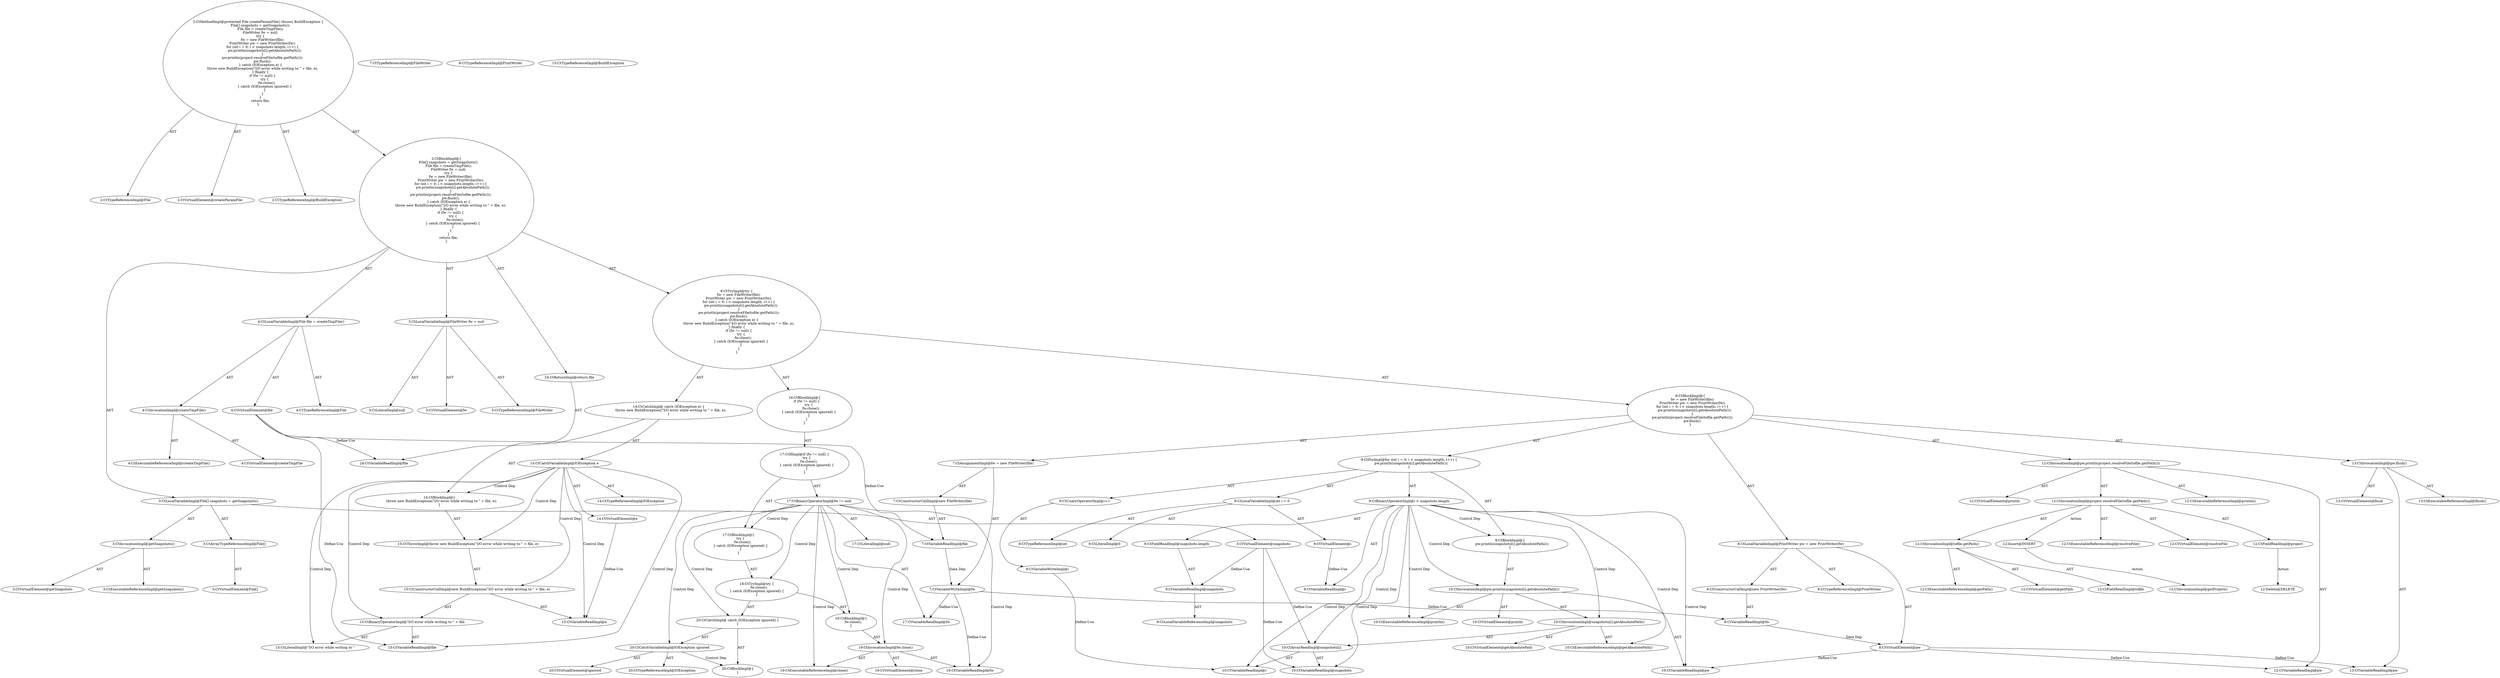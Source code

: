 digraph "createParamFile#?" {
0 [label="2:CtTypeReferenceImpl@File" shape=ellipse]
1 [label="2:CtVirtualElement@createParamFile" shape=ellipse]
2 [label="2:CtTypeReferenceImpl@BuildException" shape=ellipse]
3 [label="3:CtVirtualElement@File[]" shape=ellipse]
4 [label="3:CtArrayTypeReferenceImpl@File[]" shape=ellipse]
5 [label="3:CtExecutableReferenceImpl@getSnapshots()" shape=ellipse]
6 [label="3:CtVirtualElement@getSnapshots" shape=ellipse]
7 [label="3:CtInvocationImpl@getSnapshots()" shape=ellipse]
8 [label="3:CtVirtualElement@snapshots" shape=ellipse]
9 [label="3:CtLocalVariableImpl@File[] snapshots = getSnapshots()" shape=ellipse]
10 [label="4:CtTypeReferenceImpl@File" shape=ellipse]
11 [label="4:CtExecutableReferenceImpl@createTmpFile()" shape=ellipse]
12 [label="4:CtVirtualElement@createTmpFile" shape=ellipse]
13 [label="4:CtInvocationImpl@createTmpFile()" shape=ellipse]
14 [label="4:CtVirtualElement@file" shape=ellipse]
15 [label="4:CtLocalVariableImpl@File file = createTmpFile()" shape=ellipse]
16 [label="5:CtTypeReferenceImpl@FileWriter" shape=ellipse]
17 [label="5:CtLiteralImpl@null" shape=ellipse]
18 [label="5:CtVirtualElement@fw" shape=ellipse]
19 [label="5:CtLocalVariableImpl@FileWriter fw = null" shape=ellipse]
20 [label="7:CtVariableWriteImpl@fw" shape=ellipse]
21 [label="7:CtTypeReferenceImpl@FileWriter" shape=ellipse]
22 [label="7:CtVariableReadImpl@file" shape=ellipse]
23 [label="7:CtConstructorCallImpl@new FileWriter(file)" shape=ellipse]
24 [label="7:CtAssignmentImpl@fw = new FileWriter(file)" shape=ellipse]
25 [label="8:CtTypeReferenceImpl@PrintWriter" shape=ellipse]
26 [label="8:CtTypeReferenceImpl@PrintWriter" shape=ellipse]
27 [label="8:CtVariableReadImpl@fw" shape=ellipse]
28 [label="8:CtConstructorCallImpl@new PrintWriter(fw)" shape=ellipse]
29 [label="8:CtVirtualElement@pw" shape=ellipse]
30 [label="8:CtLocalVariableImpl@PrintWriter pw = new PrintWriter(fw)" shape=ellipse]
31 [label="9:CtTypeReferenceImpl@int" shape=ellipse]
32 [label="9:CtLiteralImpl@0" shape=ellipse]
33 [label="9:CtVirtualElement@i" shape=ellipse]
34 [label="9:CtLocalVariableImpl@int i = 0" shape=ellipse]
35 [label="9:CtVariableReadImpl@i" shape=ellipse]
36 [label="9:CtVariableReadImpl@snapshots" shape=ellipse]
37 [label="9:CtLocalVariableReferenceImpl@snapshots" shape=ellipse]
38 [label="9:CtFieldReadImpl@snapshots.length" shape=ellipse]
39 [label="9:CtBinaryOperatorImpl@i < snapshots.length" shape=ellipse]
40 [label="9:CtVariableWriteImpl@i" shape=ellipse]
41 [label="9:CtUnaryOperatorImpl@i++" shape=ellipse]
42 [label="10:CtExecutableReferenceImpl@println()" shape=ellipse]
43 [label="10:CtVirtualElement@println" shape=ellipse]
44 [label="10:CtVariableReadImpl@pw" shape=ellipse]
45 [label="10:CtExecutableReferenceImpl@getAbsolutePath()" shape=ellipse]
46 [label="10:CtVirtualElement@getAbsolutePath" shape=ellipse]
47 [label="10:CtVariableReadImpl@snapshots" shape=ellipse]
48 [label="10:CtVariableReadImpl@i" shape=ellipse]
49 [label="10:CtArrayReadImpl@snapshots[i]" shape=ellipse]
50 [label="10:CtInvocationImpl@snapshots[i].getAbsolutePath()" shape=ellipse]
51 [label="10:CtInvocationImpl@pw.println(snapshots[i].getAbsolutePath())" shape=ellipse]
52 [label="9:CtBlockImpl@\{
    pw.println(snapshots[i].getAbsolutePath());
\}" shape=ellipse]
53 [label="9:CtForImpl@for (int i = 0; i < snapshots.length; i++) \{
    pw.println(snapshots[i].getAbsolutePath());
\}" shape=ellipse]
54 [label="12:CtExecutableReferenceImpl@println()" shape=ellipse]
55 [label="12:CtVirtualElement@println" shape=ellipse]
56 [label="12:CtVariableReadImpl@pw" shape=ellipse]
57 [label="12:CtExecutableReferenceImpl@resolveFile()" shape=ellipse]
58 [label="12:CtVirtualElement@resolveFile" shape=ellipse]
59 [label="12:CtFieldReadImpl@project" shape=ellipse]
60 [label="12:CtExecutableReferenceImpl@getPath()" shape=ellipse]
61 [label="12:CtVirtualElement@getPath" shape=ellipse]
62 [label="12:CtFieldReadImpl@tofile" shape=ellipse]
63 [label="12:CtInvocationImpl@tofile.getPath()" shape=ellipse]
64 [label="12:CtInvocationImpl@project.resolveFile(tofile.getPath())" shape=ellipse]
65 [label="12:CtInvocationImpl@pw.println(project.resolveFile(tofile.getPath()))" shape=ellipse]
66 [label="13:CtExecutableReferenceImpl@flush()" shape=ellipse]
67 [label="13:CtVirtualElement@flush" shape=ellipse]
68 [label="13:CtVariableReadImpl@pw" shape=ellipse]
69 [label="13:CtInvocationImpl@pw.flush()" shape=ellipse]
70 [label="6:CtBlockImpl@\{
    fw = new FileWriter(file);
    PrintWriter pw = new PrintWriter(fw);
    for (int i = 0; i < snapshots.length; i++) \{
        pw.println(snapshots[i].getAbsolutePath());
    \}
    pw.println(project.resolveFile(tofile.getPath()));
    pw.flush();
\}" shape=ellipse]
71 [label="14:CtVirtualElement@e" shape=ellipse]
72 [label="14:CtTypeReferenceImpl@IOException" shape=ellipse]
73 [label="14:CtCatchVariableImpl@IOException e" shape=ellipse]
74 [label="15:CtTypeReferenceImpl@BuildException" shape=ellipse]
75 [label="15:CtLiteralImpl@\"I/O error while writing to \"" shape=ellipse]
76 [label="15:CtVariableReadImpl@file" shape=ellipse]
77 [label="15:CtBinaryOperatorImpl@\"I/O error while writing to \" + file" shape=ellipse]
78 [label="15:CtVariableReadImpl@e" shape=ellipse]
79 [label="15:CtConstructorCallImpl@new BuildException(\"I/O error while writing to \" + file, e)" shape=ellipse]
80 [label="15:CtThrowImpl@throw new BuildException(\"I/O error while writing to \" + file, e)" shape=ellipse]
81 [label="14:CtBlockImpl@\{
    throw new BuildException(\"I/O error while writing to \" + file, e);
\}" shape=ellipse]
82 [label="14:CtCatchImpl@ catch (IOException e) \{
    throw new BuildException(\"I/O error while writing to \" + file, e);
\}" shape=ellipse]
83 [label="17:CtVariableReadImpl@fw" shape=ellipse]
84 [label="17:CtLiteralImpl@null" shape=ellipse]
85 [label="17:CtBinaryOperatorImpl@fw != null" shape=ellipse]
86 [label="19:CtExecutableReferenceImpl@close()" shape=ellipse]
87 [label="19:CtVirtualElement@close" shape=ellipse]
88 [label="19:CtVariableReadImpl@fw" shape=ellipse]
89 [label="19:CtInvocationImpl@fw.close()" shape=ellipse]
90 [label="18:CtBlockImpl@\{
    fw.close();
\}" shape=ellipse]
91 [label="20:CtVirtualElement@ignored" shape=ellipse]
92 [label="20:CtTypeReferenceImpl@IOException" shape=ellipse]
93 [label="20:CtCatchVariableImpl@IOException ignored" shape=ellipse]
94 [label="20:CtBlockImpl@\{
\}" shape=ellipse]
95 [label="20:CtCatchImpl@ catch (IOException ignored) \{
\}" shape=ellipse]
96 [label="18:CtTryImpl@try \{
    fw.close();
\} catch (IOException ignored) \{
\}" shape=ellipse]
97 [label="17:CtBlockImpl@\{
    try \{
        fw.close();
    \} catch (IOException ignored) \{
    \}
\}" shape=ellipse]
98 [label="17:CtIfImpl@if (fw != null) \{
    try \{
        fw.close();
    \} catch (IOException ignored) \{
    \}
\}" shape=ellipse]
99 [label="16:CtBlockImpl@\{
    if (fw != null) \{
        try \{
            fw.close();
        \} catch (IOException ignored) \{
        \}
    \}
\}" shape=ellipse]
100 [label="6:CtTryImpl@try \{
    fw = new FileWriter(file);
    PrintWriter pw = new PrintWriter(fw);
    for (int i = 0; i < snapshots.length; i++) \{
        pw.println(snapshots[i].getAbsolutePath());
    \}
    pw.println(project.resolveFile(tofile.getPath()));
    pw.flush();
\} catch (IOException e) \{
    throw new BuildException(\"I/O error while writing to \" + file, e);
\} finally \{
    if (fw != null) \{
        try \{
            fw.close();
        \} catch (IOException ignored) \{
        \}
    \}
\}" shape=ellipse]
101 [label="24:CtVariableReadImpl@file" shape=ellipse]
102 [label="24:CtReturnImpl@return file" shape=ellipse]
103 [label="2:CtBlockImpl@\{
    File[] snapshots = getSnapshots();
    File file = createTmpFile();
    FileWriter fw = null;
    try \{
        fw = new FileWriter(file);
        PrintWriter pw = new PrintWriter(fw);
        for (int i = 0; i < snapshots.length; i++) \{
            pw.println(snapshots[i].getAbsolutePath());
        \}
        pw.println(project.resolveFile(tofile.getPath()));
        pw.flush();
    \} catch (IOException e) \{
        throw new BuildException(\"I/O error while writing to \" + file, e);
    \} finally \{
        if (fw != null) \{
            try \{
                fw.close();
            \} catch (IOException ignored) \{
            \}
        \}
    \}
    return file;
\}" shape=ellipse]
104 [label="2:CtMethodImpl@protected File createParamFile() throws BuildException \{
    File[] snapshots = getSnapshots();
    File file = createTmpFile();
    FileWriter fw = null;
    try \{
        fw = new FileWriter(file);
        PrintWriter pw = new PrintWriter(fw);
        for (int i = 0; i < snapshots.length; i++) \{
            pw.println(snapshots[i].getAbsolutePath());
        \}
        pw.println(project.resolveFile(tofile.getPath()));
        pw.flush();
    \} catch (IOException e) \{
        throw new BuildException(\"I/O error while writing to \" + file, e);
    \} finally \{
        if (fw != null) \{
            try \{
                fw.close();
            \} catch (IOException ignored) \{
            \}
        \}
    \}
    return file;
\}" shape=ellipse]
105 [label="12:Delete@DELETE" shape=ellipse]
106 [label="12:Insert@INSERT" shape=ellipse]
107 [label="12:CtInvocationImpl@getProject()" shape=ellipse]
4 -> 3 [label="AST"];
7 -> 6 [label="AST"];
7 -> 5 [label="AST"];
8 -> 36 [label="Define-Use"];
8 -> 47 [label="Define-Use"];
8 -> 49 [label="Define-Use"];
9 -> 8 [label="AST"];
9 -> 4 [label="AST"];
9 -> 7 [label="AST"];
13 -> 12 [label="AST"];
13 -> 11 [label="AST"];
14 -> 22 [label="Define-Use"];
14 -> 76 [label="Define-Use"];
14 -> 101 [label="Define-Use"];
15 -> 14 [label="AST"];
15 -> 10 [label="AST"];
15 -> 13 [label="AST"];
19 -> 18 [label="AST"];
19 -> 16 [label="AST"];
19 -> 17 [label="AST"];
20 -> 27 [label="Define-Use"];
20 -> 83 [label="Define-Use"];
20 -> 88 [label="Define-Use"];
22 -> 20 [label="Data Dep"];
23 -> 22 [label="AST"];
24 -> 20 [label="AST"];
24 -> 23 [label="AST"];
27 -> 29 [label="Data Dep"];
28 -> 27 [label="AST"];
29 -> 44 [label="Define-Use"];
29 -> 56 [label="Define-Use"];
29 -> 68 [label="Define-Use"];
30 -> 29 [label="AST"];
30 -> 25 [label="AST"];
30 -> 28 [label="AST"];
33 -> 35 [label="Define-Use"];
34 -> 33 [label="AST"];
34 -> 31 [label="AST"];
34 -> 32 [label="AST"];
36 -> 37 [label="AST"];
38 -> 36 [label="AST"];
39 -> 35 [label="AST"];
39 -> 38 [label="AST"];
39 -> 52 [label="Control Dep"];
39 -> 51 [label="Control Dep"];
39 -> 42 [label="Control Dep"];
39 -> 44 [label="Control Dep"];
39 -> 50 [label="Control Dep"];
39 -> 45 [label="Control Dep"];
39 -> 49 [label="Control Dep"];
39 -> 47 [label="Control Dep"];
39 -> 48 [label="Control Dep"];
40 -> 48 [label="Define-Use"];
41 -> 40 [label="AST"];
49 -> 47 [label="AST"];
49 -> 48 [label="AST"];
50 -> 46 [label="AST"];
50 -> 49 [label="AST"];
50 -> 45 [label="AST"];
51 -> 43 [label="AST"];
51 -> 44 [label="AST"];
51 -> 42 [label="AST"];
51 -> 50 [label="AST"];
52 -> 51 [label="AST"];
53 -> 34 [label="AST"];
53 -> 39 [label="AST"];
53 -> 41 [label="AST"];
53 -> 52 [label="AST"];
59 -> 105 [label="Action"];
63 -> 61 [label="AST"];
63 -> 62 [label="AST"];
63 -> 60 [label="AST"];
64 -> 58 [label="AST"];
64 -> 59 [label="AST"];
64 -> 57 [label="AST"];
64 -> 63 [label="AST"];
64 -> 106 [label="Action"];
65 -> 55 [label="AST"];
65 -> 56 [label="AST"];
65 -> 54 [label="AST"];
65 -> 64 [label="AST"];
69 -> 67 [label="AST"];
69 -> 68 [label="AST"];
69 -> 66 [label="AST"];
70 -> 24 [label="AST"];
70 -> 30 [label="AST"];
70 -> 53 [label="AST"];
70 -> 65 [label="AST"];
70 -> 69 [label="AST"];
71 -> 78 [label="Define-Use"];
73 -> 71 [label="AST"];
73 -> 72 [label="AST"];
73 -> 81 [label="Control Dep"];
73 -> 80 [label="Control Dep"];
73 -> 79 [label="Control Dep"];
73 -> 77 [label="Control Dep"];
73 -> 75 [label="Control Dep"];
73 -> 76 [label="Control Dep"];
73 -> 78 [label="Control Dep"];
77 -> 75 [label="AST"];
77 -> 76 [label="AST"];
79 -> 77 [label="AST"];
79 -> 78 [label="AST"];
80 -> 79 [label="AST"];
81 -> 80 [label="AST"];
82 -> 73 [label="AST"];
82 -> 81 [label="AST"];
85 -> 83 [label="AST"];
85 -> 84 [label="AST"];
85 -> 97 [label="Control Dep"];
85 -> 96 [label="Control Dep"];
85 -> 90 [label="Control Dep"];
85 -> 89 [label="Control Dep"];
85 -> 86 [label="Control Dep"];
85 -> 88 [label="Control Dep"];
85 -> 95 [label="Control Dep"];
85 -> 93 [label="Control Dep"];
89 -> 87 [label="AST"];
89 -> 88 [label="AST"];
89 -> 86 [label="AST"];
90 -> 89 [label="AST"];
93 -> 91 [label="AST"];
93 -> 92 [label="AST"];
93 -> 94 [label="Control Dep"];
95 -> 93 [label="AST"];
95 -> 94 [label="AST"];
96 -> 90 [label="AST"];
96 -> 95 [label="AST"];
97 -> 96 [label="AST"];
98 -> 85 [label="AST"];
98 -> 97 [label="AST"];
99 -> 98 [label="AST"];
100 -> 70 [label="AST"];
100 -> 82 [label="AST"];
100 -> 99 [label="AST"];
102 -> 101 [label="AST"];
103 -> 9 [label="AST"];
103 -> 15 [label="AST"];
103 -> 19 [label="AST"];
103 -> 100 [label="AST"];
103 -> 102 [label="AST"];
104 -> 1 [label="AST"];
104 -> 0 [label="AST"];
104 -> 2 [label="AST"];
104 -> 103 [label="AST"];
106 -> 107 [label="Action"];
}